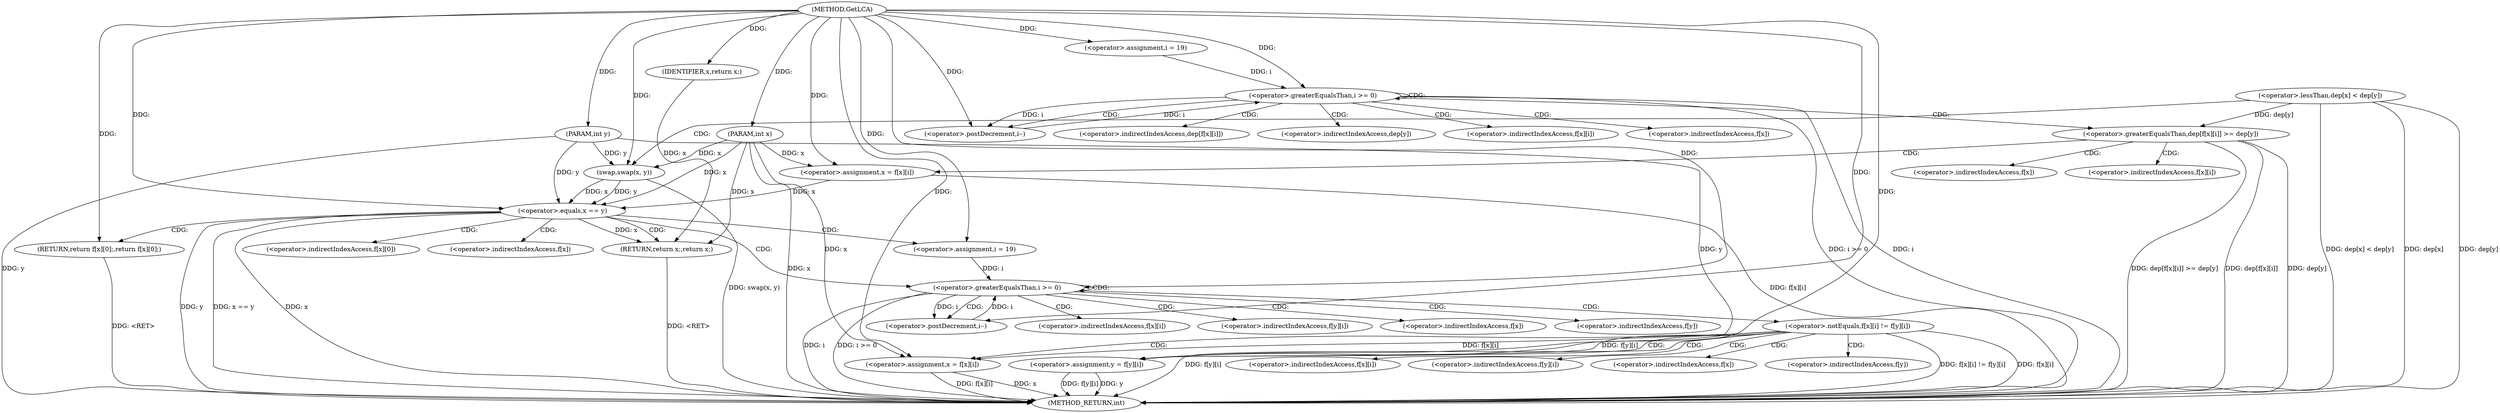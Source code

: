 digraph "GetLCA" {  
"1000363" [label = "(METHOD,GetLCA)" ]
"1000456" [label = "(METHOD_RETURN,int)" ]
"1000364" [label = "(PARAM,int x)" ]
"1000365" [label = "(PARAM,int y)" ]
"1000450" [label = "(RETURN,return f[x][0];,return f[x][0];)" ]
"1000368" [label = "(<operator>.lessThan,dep[x] < dep[y])" ]
"1000375" [label = "(swap,swap(x, y))" ]
"1000380" [label = "(<operator>.assignment,i = 19)" ]
"1000383" [label = "(<operator>.greaterEqualsThan,i >= 0)" ]
"1000386" [label = "(<operator>.postDecrement,i--)" ]
"1000408" [label = "(<operator>.equals,x == y)" ]
"1000411" [label = "(RETURN,return x;,return x;)" ]
"1000415" [label = "(<operator>.assignment,i = 19)" ]
"1000418" [label = "(<operator>.greaterEqualsThan,i >= 0)" ]
"1000421" [label = "(<operator>.postDecrement,i--)" ]
"1000389" [label = "(<operator>.greaterEqualsThan,dep[f[x][i]] >= dep[y])" ]
"1000400" [label = "(<operator>.assignment,x = f[x][i])" ]
"1000412" [label = "(IDENTIFIER,x,return x;)" ]
"1000424" [label = "(<operator>.notEquals,f[x][i] != f[y][i])" ]
"1000436" [label = "(<operator>.assignment,x = f[x][i])" ]
"1000443" [label = "(<operator>.assignment,y = f[y][i])" ]
"1000451" [label = "(<operator>.indirectIndexAccess,f[x][0])" ]
"1000452" [label = "(<operator>.indirectIndexAccess,f[x])" ]
"1000390" [label = "(<operator>.indirectIndexAccess,dep[f[x][i]])" ]
"1000397" [label = "(<operator>.indirectIndexAccess,dep[y])" ]
"1000402" [label = "(<operator>.indirectIndexAccess,f[x][i])" ]
"1000425" [label = "(<operator>.indirectIndexAccess,f[x][i])" ]
"1000430" [label = "(<operator>.indirectIndexAccess,f[y][i])" ]
"1000392" [label = "(<operator>.indirectIndexAccess,f[x][i])" ]
"1000403" [label = "(<operator>.indirectIndexAccess,f[x])" ]
"1000426" [label = "(<operator>.indirectIndexAccess,f[x])" ]
"1000431" [label = "(<operator>.indirectIndexAccess,f[y])" ]
"1000438" [label = "(<operator>.indirectIndexAccess,f[x][i])" ]
"1000445" [label = "(<operator>.indirectIndexAccess,f[y][i])" ]
"1000393" [label = "(<operator>.indirectIndexAccess,f[x])" ]
"1000439" [label = "(<operator>.indirectIndexAccess,f[x])" ]
"1000446" [label = "(<operator>.indirectIndexAccess,f[y])" ]
  "1000450" -> "1000456"  [ label = "DDG: <RET>"] 
  "1000364" -> "1000456"  [ label = "DDG: x"] 
  "1000365" -> "1000456"  [ label = "DDG: y"] 
  "1000368" -> "1000456"  [ label = "DDG: dep[x]"] 
  "1000368" -> "1000456"  [ label = "DDG: dep[y]"] 
  "1000368" -> "1000456"  [ label = "DDG: dep[x] < dep[y]"] 
  "1000375" -> "1000456"  [ label = "DDG: swap(x, y)"] 
  "1000383" -> "1000456"  [ label = "DDG: i"] 
  "1000383" -> "1000456"  [ label = "DDG: i >= 0"] 
  "1000408" -> "1000456"  [ label = "DDG: x"] 
  "1000408" -> "1000456"  [ label = "DDG: y"] 
  "1000408" -> "1000456"  [ label = "DDG: x == y"] 
  "1000418" -> "1000456"  [ label = "DDG: i"] 
  "1000418" -> "1000456"  [ label = "DDG: i >= 0"] 
  "1000424" -> "1000456"  [ label = "DDG: f[x][i]"] 
  "1000424" -> "1000456"  [ label = "DDG: f[y][i]"] 
  "1000424" -> "1000456"  [ label = "DDG: f[x][i] != f[y][i]"] 
  "1000436" -> "1000456"  [ label = "DDG: x"] 
  "1000436" -> "1000456"  [ label = "DDG: f[x][i]"] 
  "1000443" -> "1000456"  [ label = "DDG: y"] 
  "1000443" -> "1000456"  [ label = "DDG: f[y][i]"] 
  "1000389" -> "1000456"  [ label = "DDG: dep[f[x][i]]"] 
  "1000389" -> "1000456"  [ label = "DDG: dep[y]"] 
  "1000389" -> "1000456"  [ label = "DDG: dep[f[x][i]] >= dep[y]"] 
  "1000400" -> "1000456"  [ label = "DDG: f[x][i]"] 
  "1000411" -> "1000456"  [ label = "DDG: <RET>"] 
  "1000363" -> "1000364"  [ label = "DDG: "] 
  "1000363" -> "1000365"  [ label = "DDG: "] 
  "1000363" -> "1000450"  [ label = "DDG: "] 
  "1000363" -> "1000380"  [ label = "DDG: "] 
  "1000412" -> "1000411"  [ label = "DDG: x"] 
  "1000408" -> "1000411"  [ label = "DDG: x"] 
  "1000364" -> "1000411"  [ label = "DDG: x"] 
  "1000363" -> "1000415"  [ label = "DDG: "] 
  "1000364" -> "1000375"  [ label = "DDG: x"] 
  "1000363" -> "1000375"  [ label = "DDG: "] 
  "1000365" -> "1000375"  [ label = "DDG: y"] 
  "1000380" -> "1000383"  [ label = "DDG: i"] 
  "1000386" -> "1000383"  [ label = "DDG: i"] 
  "1000363" -> "1000383"  [ label = "DDG: "] 
  "1000383" -> "1000386"  [ label = "DDG: i"] 
  "1000363" -> "1000386"  [ label = "DDG: "] 
  "1000375" -> "1000408"  [ label = "DDG: x"] 
  "1000400" -> "1000408"  [ label = "DDG: x"] 
  "1000364" -> "1000408"  [ label = "DDG: x"] 
  "1000363" -> "1000408"  [ label = "DDG: "] 
  "1000375" -> "1000408"  [ label = "DDG: y"] 
  "1000365" -> "1000408"  [ label = "DDG: y"] 
  "1000363" -> "1000412"  [ label = "DDG: "] 
  "1000415" -> "1000418"  [ label = "DDG: i"] 
  "1000421" -> "1000418"  [ label = "DDG: i"] 
  "1000363" -> "1000418"  [ label = "DDG: "] 
  "1000418" -> "1000421"  [ label = "DDG: i"] 
  "1000363" -> "1000421"  [ label = "DDG: "] 
  "1000368" -> "1000389"  [ label = "DDG: dep[y]"] 
  "1000364" -> "1000400"  [ label = "DDG: x"] 
  "1000363" -> "1000400"  [ label = "DDG: "] 
  "1000424" -> "1000436"  [ label = "DDG: f[x][i]"] 
  "1000424" -> "1000443"  [ label = "DDG: f[y][i]"] 
  "1000364" -> "1000436"  [ label = "DDG: x"] 
  "1000363" -> "1000436"  [ label = "DDG: "] 
  "1000365" -> "1000443"  [ label = "DDG: y"] 
  "1000363" -> "1000443"  [ label = "DDG: "] 
  "1000368" -> "1000375"  [ label = "CDG: "] 
  "1000383" -> "1000389"  [ label = "CDG: "] 
  "1000383" -> "1000397"  [ label = "CDG: "] 
  "1000383" -> "1000392"  [ label = "CDG: "] 
  "1000383" -> "1000383"  [ label = "CDG: "] 
  "1000383" -> "1000393"  [ label = "CDG: "] 
  "1000383" -> "1000390"  [ label = "CDG: "] 
  "1000383" -> "1000386"  [ label = "CDG: "] 
  "1000408" -> "1000415"  [ label = "CDG: "] 
  "1000408" -> "1000418"  [ label = "CDG: "] 
  "1000408" -> "1000451"  [ label = "CDG: "] 
  "1000408" -> "1000452"  [ label = "CDG: "] 
  "1000408" -> "1000450"  [ label = "CDG: "] 
  "1000408" -> "1000411"  [ label = "CDG: "] 
  "1000418" -> "1000426"  [ label = "CDG: "] 
  "1000418" -> "1000418"  [ label = "CDG: "] 
  "1000418" -> "1000430"  [ label = "CDG: "] 
  "1000418" -> "1000431"  [ label = "CDG: "] 
  "1000418" -> "1000424"  [ label = "CDG: "] 
  "1000418" -> "1000421"  [ label = "CDG: "] 
  "1000418" -> "1000425"  [ label = "CDG: "] 
  "1000389" -> "1000400"  [ label = "CDG: "] 
  "1000389" -> "1000403"  [ label = "CDG: "] 
  "1000389" -> "1000402"  [ label = "CDG: "] 
  "1000424" -> "1000436"  [ label = "CDG: "] 
  "1000424" -> "1000443"  [ label = "CDG: "] 
  "1000424" -> "1000438"  [ label = "CDG: "] 
  "1000424" -> "1000439"  [ label = "CDG: "] 
  "1000424" -> "1000446"  [ label = "CDG: "] 
  "1000424" -> "1000445"  [ label = "CDG: "] 
}
